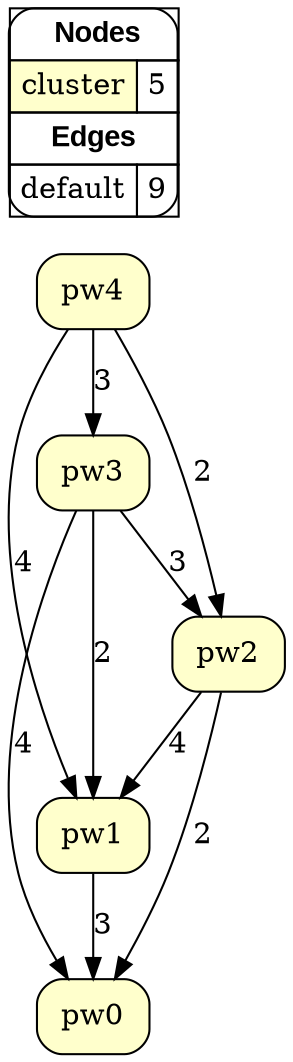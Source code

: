 digraph{
rankdir=TB
node[shape=box style="filled, rounded" fillcolor="#FFFFCC"] 
"pw4"
"pw2"
"pw3"
"pw0"
"pw1"
edge[style=solid color="#000000" constraint=true penwidth=1]
"pw2" -> "pw0" [label="2", len = "2"]
"pw2" -> "pw1" [label="4", len = "4"]
"pw3" -> "pw2" [label="3", len = "3"]
"pw4" -> "pw1" [label="4", len = "4"]
"pw4" -> "pw2" [label="2", len = "2"]
"pw1" -> "pw0" [label="3", len = "3"]
"pw3" -> "pw0" [label="4", len = "4"]
"pw3" -> "pw1" [label="2", len = "2"]
"pw4" -> "pw3" [label="3", len = "3"]
edge[style=dotted color="#AA00FF" constraint=true penwidth=3]
node[shape=box] 
{rank=source Legend [fillcolor= white margin=0 label=< 
 <TABLE BORDER="0" CELLBORDER="1" CELLSPACING="0" CELLPADDING="4"> 
<TR> <TD COLSPAN="2"><font face="Arial Black"> Nodes</font></TD> </TR> 
<TR> 
 <TD bgcolor="#FFFFCC">cluster</TD> 
 <TD>5</TD> 
 </TR> 
<TR> <TD COLSPAN="2"><font face = "Arial Black"> Edges </font></TD> </TR> 
<TR> 
 <TD><font color ="#000000">default</font></TD> 
 <TD>9</TD> 
 </TR> 
</TABLE> 
 >] } 
}